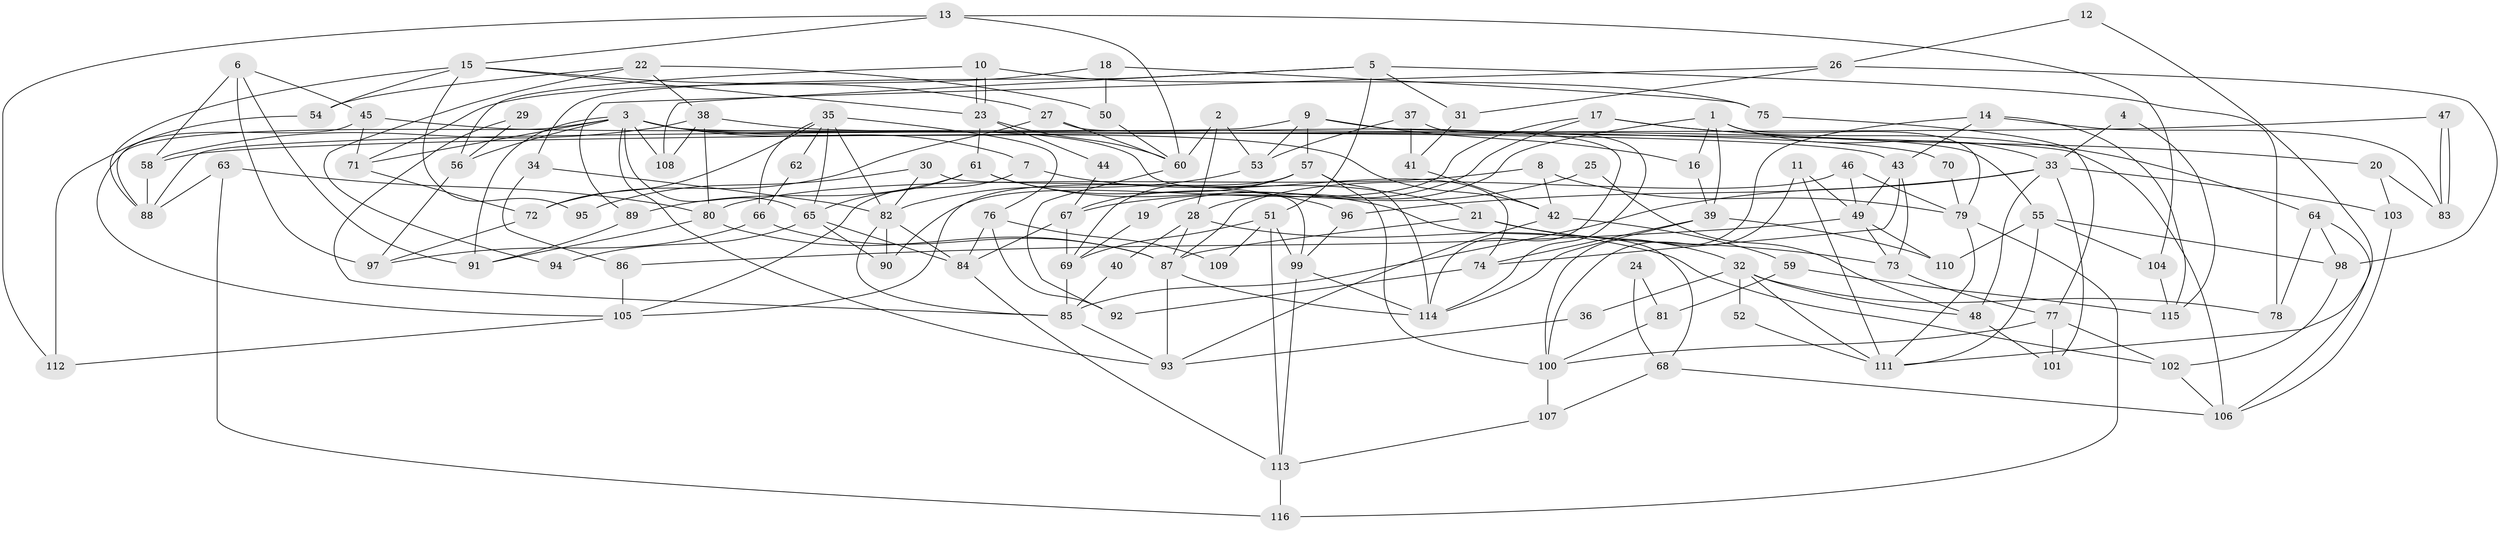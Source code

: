 // coarse degree distribution, {5: 0.12345679012345678, 14: 0.012345679012345678, 2: 0.12345679012345678, 6: 0.09876543209876543, 4: 0.2839506172839506, 7: 0.09876543209876543, 8: 0.037037037037037035, 3: 0.18518518518518517, 9: 0.012345679012345678, 10: 0.024691358024691357}
// Generated by graph-tools (version 1.1) at 2025/23/03/03/25 07:23:59]
// undirected, 116 vertices, 232 edges
graph export_dot {
graph [start="1"]
  node [color=gray90,style=filled];
  1;
  2;
  3;
  4;
  5;
  6;
  7;
  8;
  9;
  10;
  11;
  12;
  13;
  14;
  15;
  16;
  17;
  18;
  19;
  20;
  21;
  22;
  23;
  24;
  25;
  26;
  27;
  28;
  29;
  30;
  31;
  32;
  33;
  34;
  35;
  36;
  37;
  38;
  39;
  40;
  41;
  42;
  43;
  44;
  45;
  46;
  47;
  48;
  49;
  50;
  51;
  52;
  53;
  54;
  55;
  56;
  57;
  58;
  59;
  60;
  61;
  62;
  63;
  64;
  65;
  66;
  67;
  68;
  69;
  70;
  71;
  72;
  73;
  74;
  75;
  76;
  77;
  78;
  79;
  80;
  81;
  82;
  83;
  84;
  85;
  86;
  87;
  88;
  89;
  90;
  91;
  92;
  93;
  94;
  95;
  96;
  97;
  98;
  99;
  100;
  101;
  102;
  103;
  104;
  105;
  106;
  107;
  108;
  109;
  110;
  111;
  112;
  113;
  114;
  115;
  116;
  1 -- 33;
  1 -- 16;
  1 -- 28;
  1 -- 39;
  1 -- 79;
  2 -- 28;
  2 -- 53;
  2 -- 60;
  3 -- 7;
  3 -- 74;
  3 -- 42;
  3 -- 56;
  3 -- 65;
  3 -- 71;
  3 -- 91;
  3 -- 93;
  3 -- 105;
  3 -- 106;
  3 -- 108;
  4 -- 115;
  4 -- 33;
  5 -- 108;
  5 -- 51;
  5 -- 31;
  5 -- 34;
  5 -- 78;
  6 -- 91;
  6 -- 45;
  6 -- 58;
  6 -- 97;
  7 -- 105;
  7 -- 21;
  8 -- 42;
  8 -- 80;
  8 -- 79;
  9 -- 57;
  9 -- 53;
  9 -- 16;
  9 -- 55;
  9 -- 88;
  10 -- 23;
  10 -- 23;
  10 -- 56;
  10 -- 75;
  11 -- 100;
  11 -- 49;
  11 -- 111;
  12 -- 111;
  12 -- 26;
  13 -- 15;
  13 -- 60;
  13 -- 104;
  13 -- 112;
  14 -- 100;
  14 -- 43;
  14 -- 83;
  14 -- 115;
  15 -- 88;
  15 -- 27;
  15 -- 23;
  15 -- 54;
  15 -- 95;
  16 -- 39;
  17 -- 64;
  17 -- 90;
  17 -- 19;
  17 -- 20;
  18 -- 50;
  18 -- 71;
  18 -- 75;
  19 -- 69;
  20 -- 83;
  20 -- 103;
  21 -- 87;
  21 -- 32;
  21 -- 73;
  22 -- 54;
  22 -- 38;
  22 -- 50;
  22 -- 94;
  23 -- 44;
  23 -- 60;
  23 -- 61;
  24 -- 68;
  24 -- 81;
  25 -- 67;
  25 -- 48;
  26 -- 89;
  26 -- 98;
  26 -- 31;
  27 -- 60;
  27 -- 114;
  27 -- 72;
  28 -- 87;
  28 -- 40;
  28 -- 102;
  29 -- 56;
  29 -- 85;
  30 -- 99;
  30 -- 82;
  30 -- 95;
  31 -- 41;
  32 -- 111;
  32 -- 78;
  32 -- 36;
  32 -- 48;
  32 -- 52;
  33 -- 101;
  33 -- 96;
  33 -- 48;
  33 -- 85;
  33 -- 103;
  34 -- 82;
  34 -- 86;
  35 -- 76;
  35 -- 65;
  35 -- 62;
  35 -- 66;
  35 -- 72;
  35 -- 82;
  36 -- 93;
  37 -- 114;
  37 -- 41;
  37 -- 53;
  38 -- 58;
  38 -- 43;
  38 -- 80;
  38 -- 108;
  39 -- 114;
  39 -- 74;
  39 -- 110;
  40 -- 85;
  41 -- 42;
  42 -- 93;
  42 -- 59;
  43 -- 73;
  43 -- 49;
  43 -- 74;
  44 -- 67;
  45 -- 71;
  45 -- 88;
  45 -- 70;
  46 -- 49;
  46 -- 79;
  46 -- 87;
  47 -- 83;
  47 -- 83;
  47 -- 58;
  48 -- 101;
  49 -- 73;
  49 -- 110;
  49 -- 86;
  50 -- 60;
  51 -- 69;
  51 -- 113;
  51 -- 99;
  51 -- 109;
  52 -- 111;
  53 -- 82;
  54 -- 112;
  55 -- 111;
  55 -- 98;
  55 -- 104;
  55 -- 110;
  56 -- 97;
  57 -- 105;
  57 -- 114;
  57 -- 67;
  57 -- 69;
  57 -- 100;
  58 -- 88;
  59 -- 115;
  59 -- 81;
  60 -- 92;
  61 -- 65;
  61 -- 68;
  61 -- 89;
  61 -- 96;
  62 -- 66;
  63 -- 80;
  63 -- 116;
  63 -- 88;
  64 -- 98;
  64 -- 106;
  64 -- 78;
  65 -- 84;
  65 -- 90;
  65 -- 94;
  66 -- 97;
  66 -- 87;
  67 -- 69;
  67 -- 84;
  68 -- 106;
  68 -- 107;
  69 -- 85;
  70 -- 79;
  71 -- 72;
  72 -- 97;
  73 -- 77;
  74 -- 92;
  75 -- 77;
  76 -- 92;
  76 -- 84;
  76 -- 109;
  77 -- 102;
  77 -- 100;
  77 -- 101;
  79 -- 111;
  79 -- 116;
  80 -- 87;
  80 -- 91;
  81 -- 100;
  82 -- 85;
  82 -- 84;
  82 -- 90;
  84 -- 113;
  85 -- 93;
  86 -- 105;
  87 -- 93;
  87 -- 114;
  89 -- 91;
  96 -- 99;
  98 -- 102;
  99 -- 113;
  99 -- 114;
  100 -- 107;
  102 -- 106;
  103 -- 106;
  104 -- 115;
  105 -- 112;
  107 -- 113;
  113 -- 116;
}
